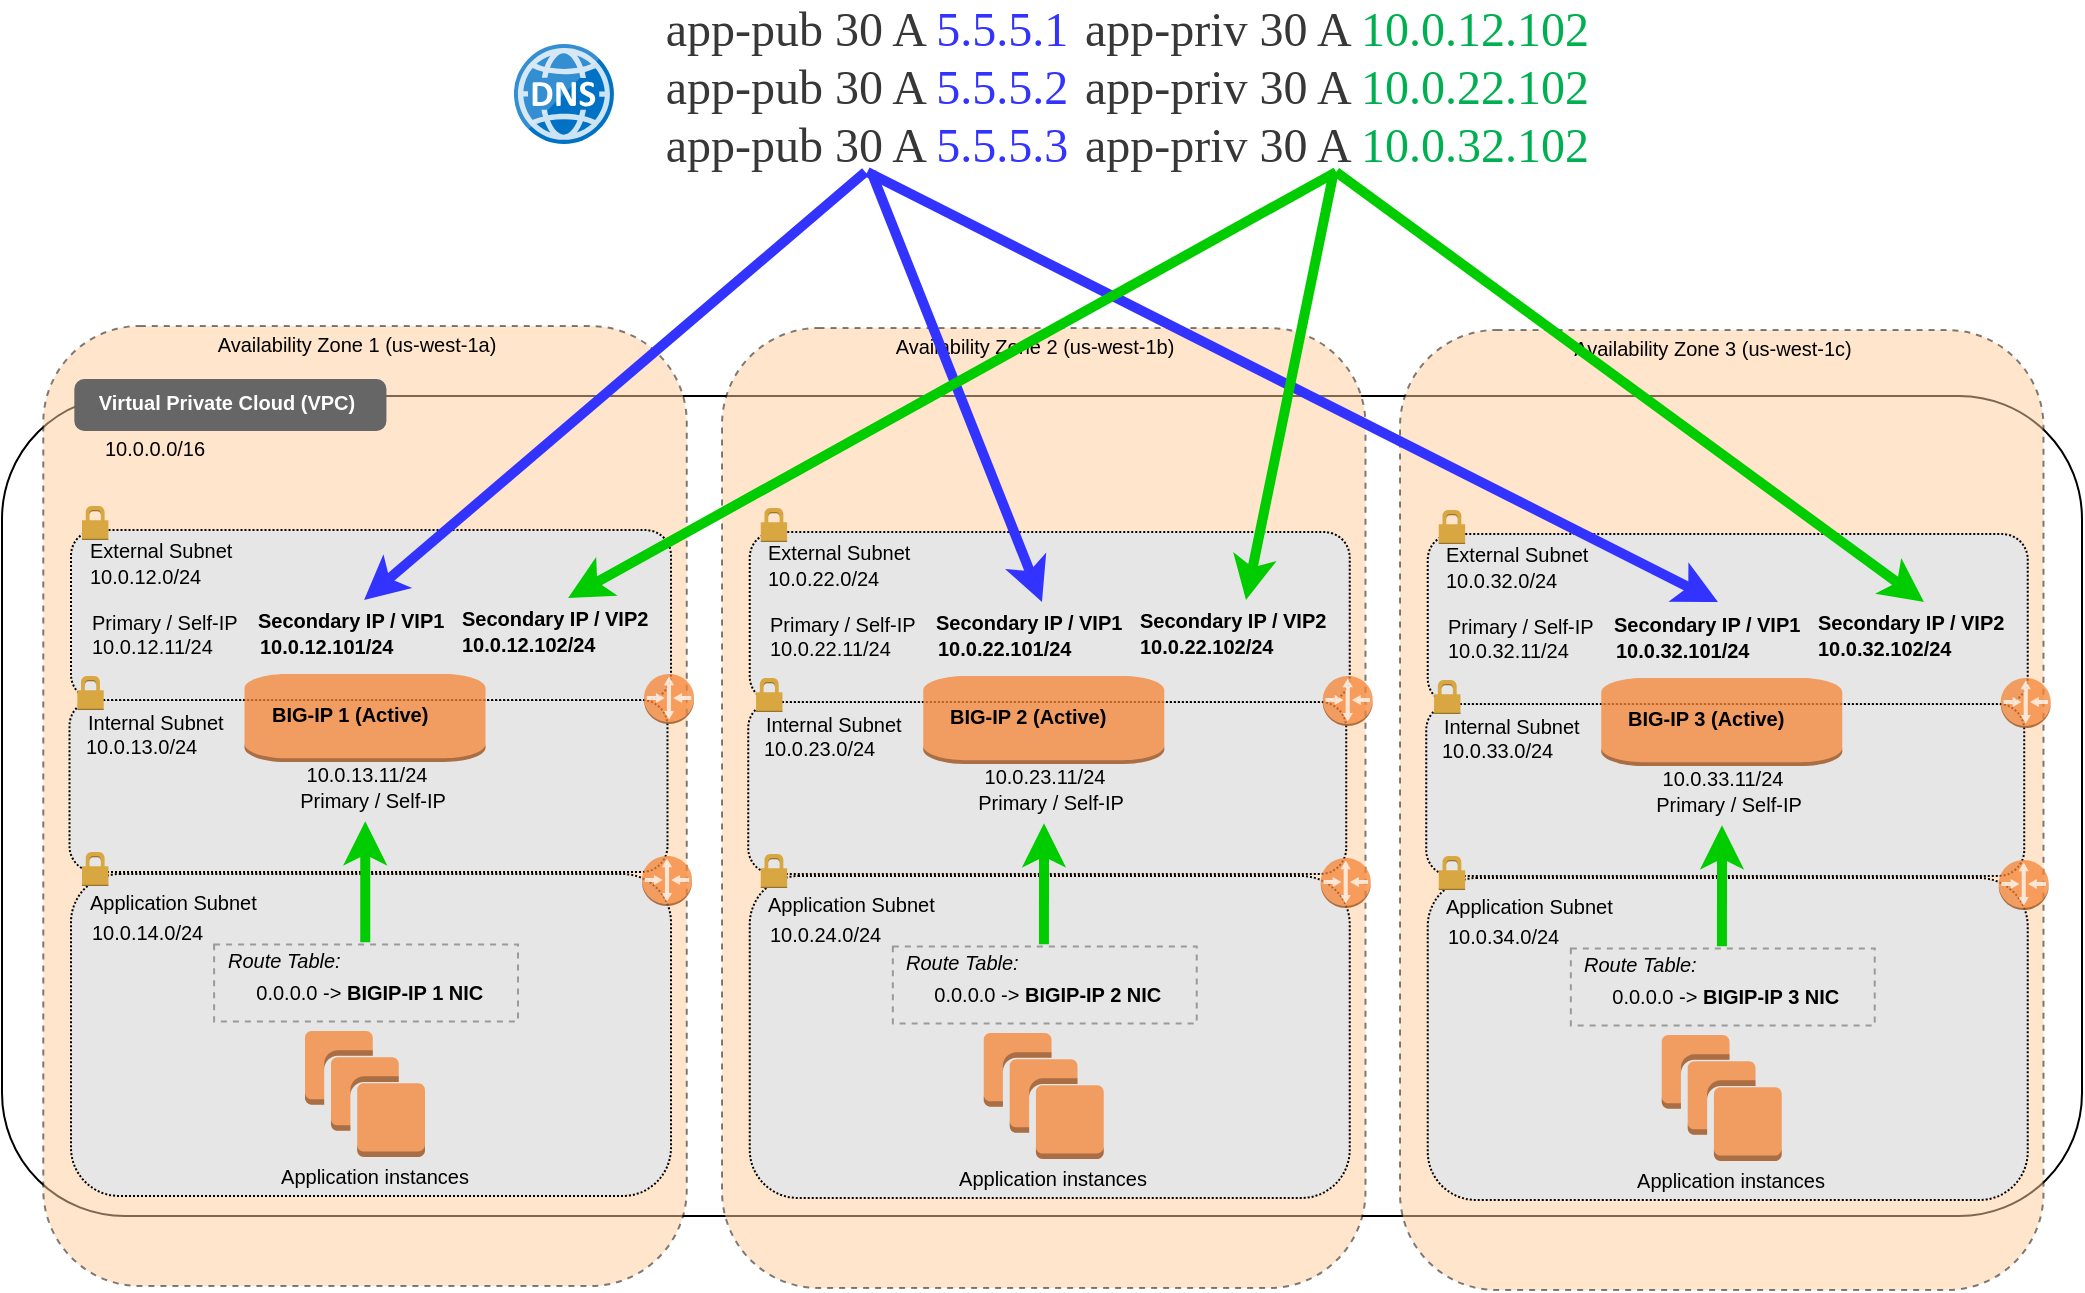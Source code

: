 <mxfile version="13.4.5" type="device"><diagram id="hrUrZuJ2duOs5Gn9yQjz" name="Page-1"><mxGraphModel dx="1106" dy="860" grid="1" gridSize="10" guides="1" tooltips="1" connect="1" arrows="1" fold="1" page="1" pageScale="1" pageWidth="1100" pageHeight="850" math="0" shadow="0"><root><mxCell id="0"/><mxCell id="1" parent="0"/><mxCell id="efg4bKFMH5ipVIIAR_OZ-1" value="" style="rounded=1;whiteSpace=wrap;html=1;" parent="1" vertex="1"><mxGeometry x="28" y="215" width="1040" height="410" as="geometry"/></mxCell><mxCell id="efg4bKFMH5ipVIIAR_OZ-4" value="" style="rounded=1;whiteSpace=wrap;html=1;dashed=1;fillColor=#FFCC99;opacity=50;" parent="1" vertex="1"><mxGeometry x="48.63" y="180" width="321.75" height="480" as="geometry"/></mxCell><mxCell id="efg4bKFMH5ipVIIAR_OZ-5" value="" style="rounded=1;whiteSpace=wrap;html=1;dashed=1;dashPattern=1 1;fillColor=#E6E6E6;" parent="1" vertex="1"><mxGeometry x="61.75" y="367" width="299" height="86" as="geometry"/></mxCell><mxCell id="efg4bKFMH5ipVIIAR_OZ-6" value="" style="rounded=1;whiteSpace=wrap;html=1;dashed=1;dashPattern=1 1;fillColor=#E6E6E6;" parent="1" vertex="1"><mxGeometry x="62.5" y="282" width="300" height="85" as="geometry"/></mxCell><mxCell id="efg4bKFMH5ipVIIAR_OZ-14" value="" style="rounded=1;whiteSpace=wrap;html=1;dashed=1;dashPattern=1 1;fillColor=#E6E6E6;" parent="1" vertex="1"><mxGeometry x="62.5" y="454" width="300" height="161" as="geometry"/></mxCell><mxCell id="efg4bKFMH5ipVIIAR_OZ-29" value="&lt;font style=&quot;font-size: 10px&quot;&gt;Availability Zone 1 (us-west-1a)&lt;/font&gt;" style="text;html=1;align=center;verticalAlign=middle;resizable=0;points=[];autosize=1;" parent="1" vertex="1"><mxGeometry x="129.954" y="178.999" width="150" height="20" as="geometry"/></mxCell><mxCell id="efg4bKFMH5ipVIIAR_OZ-37" value="&lt;font style=&quot;font-size: 10px&quot;&gt;External Subnet&lt;/font&gt;" style="text;html=1;align=left;verticalAlign=middle;resizable=0;points=[];autosize=1;" parent="1" vertex="1"><mxGeometry x="70.004" y="281.999" width="90" height="20" as="geometry"/></mxCell><mxCell id="efg4bKFMH5ipVIIAR_OZ-38" value="&lt;font style=&quot;font-size: 10px&quot;&gt;10.0.12.0/24&lt;/font&gt;" style="text;html=1;align=left;verticalAlign=middle;resizable=0;points=[];autosize=1;" parent="1" vertex="1"><mxGeometry x="70.004" y="294.999" width="70" height="20" as="geometry"/></mxCell><mxCell id="efg4bKFMH5ipVIIAR_OZ-39" value="&lt;font style=&quot;font-size: 10px&quot;&gt;Internal Subnet&lt;/font&gt;" style="text;html=1;align=left;verticalAlign=middle;resizable=0;points=[];autosize=1;" parent="1" vertex="1"><mxGeometry x="68.954" y="367.999" width="80" height="20" as="geometry"/></mxCell><mxCell id="efg4bKFMH5ipVIIAR_OZ-40" value="&lt;font style=&quot;font-size: 10px&quot;&gt;10.0.13.0/24&lt;/font&gt;" style="text;html=1;align=left;verticalAlign=middle;resizable=0;points=[];autosize=1;" parent="1" vertex="1"><mxGeometry x="68.004" y="379.999" width="70" height="20" as="geometry"/></mxCell><mxCell id="efg4bKFMH5ipVIIAR_OZ-41" value="&lt;font style=&quot;font-size: 10px&quot;&gt;Application Subnet&lt;/font&gt;" style="text;html=1;align=left;verticalAlign=middle;resizable=0;points=[];autosize=1;" parent="1" vertex="1"><mxGeometry x="70.004" y="457.999" width="100" height="20" as="geometry"/></mxCell><mxCell id="efg4bKFMH5ipVIIAR_OZ-42" value="&lt;font style=&quot;font-size: 10px&quot;&gt;10.0.14.0/24&lt;/font&gt;" style="text;html=1;align=left;verticalAlign=middle;resizable=0;points=[];autosize=1;" parent="1" vertex="1"><mxGeometry x="71.054" y="473.499" width="70" height="20" as="geometry"/></mxCell><mxCell id="efg4bKFMH5ipVIIAR_OZ-44" value="&lt;font style=&quot;font-size: 10px&quot;&gt;10.0.0.0/16&lt;/font&gt;" style="text;html=1;align=center;verticalAlign=middle;resizable=0;points=[];autosize=1;" parent="1" vertex="1"><mxGeometry x="69.004" y="230.999" width="70" height="20" as="geometry"/></mxCell><mxCell id="efg4bKFMH5ipVIIAR_OZ-48" value="&lt;font style=&quot;font-size: 10px&quot;&gt;10.0.12.11/24&lt;/font&gt;" style="text;html=1;align=left;verticalAlign=middle;resizable=0;points=[];autosize=1;" parent="1" vertex="1"><mxGeometry x="71.054" y="329.999" width="80" height="20" as="geometry"/></mxCell><mxCell id="efg4bKFMH5ipVIIAR_OZ-49" value="&lt;font style=&quot;font-size: 10px&quot;&gt;Primary / Self-IP&lt;/font&gt;" style="text;html=1;align=left;verticalAlign=middle;resizable=0;points=[];autosize=1;" parent="1" vertex="1"><mxGeometry x="71.054" y="317.999" width="90" height="20" as="geometry"/></mxCell><mxCell id="efg4bKFMH5ipVIIAR_OZ-50" value="&lt;font style=&quot;font-size: 10px&quot;&gt;&lt;span&gt;10.0.12.101/24&lt;/span&gt;&lt;/font&gt;" style="text;html=1;align=left;verticalAlign=middle;resizable=0;points=[];autosize=1;fontStyle=1" parent="1" vertex="1"><mxGeometry x="154.724" y="329.999" width="80" height="20" as="geometry"/></mxCell><mxCell id="efg4bKFMH5ipVIIAR_OZ-51" value="&lt;font style=&quot;font-size: 10px&quot;&gt;&lt;span&gt;Secondary IP / VIP1&lt;/span&gt;&lt;/font&gt;" style="text;html=1;align=left;verticalAlign=middle;resizable=0;points=[];autosize=1;fontStyle=1" parent="1" vertex="1"><mxGeometry x="153.724" y="316.999" width="110" height="20" as="geometry"/></mxCell><mxCell id="efg4bKFMH5ipVIIAR_OZ-52" value="&lt;font style=&quot;font-size: 10px&quot;&gt;10.0.13.11/24&lt;/font&gt;" style="text;html=1;align=center;verticalAlign=middle;resizable=0;points=[];autosize=1;" parent="1" vertex="1"><mxGeometry x="169.504" y="393.999" width="80" height="20" as="geometry"/></mxCell><mxCell id="efg4bKFMH5ipVIIAR_OZ-53" value="&lt;font style=&quot;font-size: 10px&quot;&gt;Primary / Self-IP&lt;/font&gt;" style="text;html=1;align=center;verticalAlign=middle;resizable=0;points=[];autosize=1;" parent="1" vertex="1"><mxGeometry x="167.504" y="407.499" width="90" height="20" as="geometry"/></mxCell><mxCell id="efg4bKFMH5ipVIIAR_OZ-81" value="&lt;font style=&quot;font-size: 10px&quot;&gt;&lt;span style=&quot;text-align: left ; font-size: 18pt ; font-family: &amp;#34;arial narrow&amp;#34; ; color: rgb(55 , 55 , 55)&quot;&gt;app-pub 30 A &lt;/span&gt;&lt;span style=&quot;text-align: left ; font-size: 18pt ; font-family: &amp;#34;arial narrow&amp;#34;&quot;&gt;&lt;font color=&quot;#3333ff&quot;&gt;5.5.5.1&lt;/font&gt;&lt;/span&gt;&lt;br&gt;&lt;span style=&quot;text-align: left ; font-size: 18pt ; font-family: &amp;#34;arial narrow&amp;#34; ; color: rgb(55 , 55 , 55)&quot;&gt;app-pub 30 A &lt;/span&gt;&lt;span style=&quot;text-align: left ; font-size: 18pt ; font-family: &amp;#34;arial narrow&amp;#34;&quot;&gt;&lt;font color=&quot;#3333ff&quot;&gt;5.5.5.2&lt;/font&gt;&lt;/span&gt;&lt;br&gt;&lt;p style=&quot;margin-top: 0pt ; margin-bottom: 0pt ; margin-left: 0in ; text-align: left ; direction: ltr ; unicode-bidi: embed ; word-break: normal&quot;&gt;&lt;span style=&quot;font-size: 18.0pt ; font-family: &amp;#34;arial narrow&amp;#34; ; color: #373737&quot;&gt;app-pub 30 A &lt;/span&gt;&lt;span style=&quot;font-size: 18pt ; font-family: &amp;#34;arial narrow&amp;#34;&quot;&gt;&lt;font color=&quot;#3333ff&quot;&gt;5.5.5.3&lt;/font&gt;&lt;/span&gt;&lt;/p&gt;&lt;br&gt;&lt;/font&gt;" style="text;html=1;align=center;verticalAlign=middle;resizable=0;points=[];autosize=1;" parent="1" vertex="1"><mxGeometry x="360.054" y="33" width="200" height="70" as="geometry"/></mxCell><mxCell id="efg4bKFMH5ipVIIAR_OZ-96" value="" style="endArrow=classic;html=1;strokeColor=#00CC00;strokeWidth=5;exitX=1.008;exitY=0.058;exitDx=0;exitDy=0;entryX=0.468;entryY=1.008;entryDx=0;entryDy=0;entryPerimeter=0;exitPerimeter=0;" parent="1" source="efg4bKFMH5ipVIIAR_OZ-104" target="efg4bKFMH5ipVIIAR_OZ-53" edge="1"><mxGeometry width="50" height="50" relative="1" as="geometry"><mxPoint x="334.384" y="357.479" as="sourcePoint"/><mxPoint x="211" y="461" as="targetPoint"/></mxGeometry></mxCell><mxCell id="efg4bKFMH5ipVIIAR_OZ-103" value="" style="rounded=0;whiteSpace=wrap;html=1;dashed=1;fillColor=none;opacity=75;strokeColor=#808080;gradientColor=none;" parent="1" vertex="1"><mxGeometry x="134.05" y="489.25" width="151.95" height="38.5" as="geometry"/></mxCell><mxCell id="efg4bKFMH5ipVIIAR_OZ-159" value="" style="outlineConnect=0;dashed=0;verticalLabelPosition=bottom;verticalAlign=top;align=center;html=1;shape=mxgraph.aws3.router;fillColor=#F58536;dashPattern=1 1;strokeColor=#FF0000;strokeWidth=3;fontColor=#000000;opacity=75;" parent="1" vertex="1"><mxGeometry x="349" y="354" width="25" height="25" as="geometry"/></mxCell><mxCell id="efg4bKFMH5ipVIIAR_OZ-165" value="" style="outlineConnect=0;dashed=0;verticalLabelPosition=bottom;verticalAlign=top;align=center;html=1;shape=mxgraph.aws3.router;fillColor=#F58536;dashPattern=1 1;strokeColor=#FF0000;strokeWidth=3;fontColor=#000000;opacity=75;" parent="1" vertex="1"><mxGeometry x="348" y="445" width="25" height="25" as="geometry"/></mxCell><mxCell id="efg4bKFMH5ipVIIAR_OZ-169" value="" style="outlineConnect=0;dashed=0;verticalLabelPosition=bottom;verticalAlign=top;align=center;html=1;shape=mxgraph.aws3.instance;fillColor=#F58534;dashPattern=1 1;strokeColor=#FF0000;strokeWidth=3;fontColor=#000000;opacity=75;" parent="1" vertex="1"><mxGeometry x="149.26" y="354" width="120.5" height="44" as="geometry"/></mxCell><mxCell id="efg4bKFMH5ipVIIAR_OZ-170" value="&lt;font style=&quot;font-size: 10px&quot;&gt;&lt;b&gt;BIG-IP 1 (Active)&lt;/b&gt;&lt;/font&gt;" style="text;html=1;align=left;verticalAlign=middle;resizable=0;points=[];autosize=1;" parent="1" vertex="1"><mxGeometry x="160.764" y="363.999" width="90" height="20" as="geometry"/></mxCell><mxCell id="efg4bKFMH5ipVIIAR_OZ-171" value="" style="outlineConnect=0;dashed=0;verticalLabelPosition=bottom;verticalAlign=top;align=center;html=1;shape=mxgraph.aws3.instances;fillColor=#F58534;dashPattern=1 1;strokeColor=#FF0000;strokeWidth=3;fontColor=#000000;opacity=75;" parent="1" vertex="1"><mxGeometry x="179.5" y="532.5" width="60" height="63" as="geometry"/></mxCell><mxCell id="efg4bKFMH5ipVIIAR_OZ-172" value="&lt;font style=&quot;font-size: 10px&quot;&gt;Application instances&lt;/font&gt;" style="text;html=1;align=center;verticalAlign=middle;resizable=0;points=[];autosize=1;" parent="1" vertex="1"><mxGeometry x="158.504" y="594.999" width="110" height="20" as="geometry"/></mxCell><mxCell id="efg4bKFMH5ipVIIAR_OZ-193" value="" style="rounded=1;whiteSpace=wrap;html=1;strokeWidth=3;fontColor=#000000;align=left;fillColor=#666666;strokeColor=#666666;" parent="1" vertex="1"><mxGeometry x="65.67" y="208" width="153.05" height="23" as="geometry"/></mxCell><mxCell id="efg4bKFMH5ipVIIAR_OZ-195" value="&lt;font style=&quot;font-size: 10px&quot;&gt;&lt;span&gt;&lt;b&gt;Virtual Private Cloud (VPC)&lt;/b&gt;&lt;/span&gt;&lt;/font&gt;" style="text;html=1;align=center;verticalAlign=middle;resizable=0;points=[];autosize=1;fontStyle=0;fontColor=#FFFFFF;" parent="1" vertex="1"><mxGeometry x="70.004" y="207.999" width="140" height="20" as="geometry"/></mxCell><mxCell id="ZyVirnshYmv-T8etv02f-1" value="" style="dashed=0;html=1;shape=mxgraph.aws3.permissions;fillColor=#D9A741;dashed=0;strokeColor=#666666;strokeWidth=3;fontColor=#FFFFFF;align=left;" parent="1" vertex="1"><mxGeometry x="68.0" y="270" width="13.2" height="17" as="geometry"/></mxCell><mxCell id="ZyVirnshYmv-T8etv02f-2" value="" style="dashed=0;html=1;shape=mxgraph.aws3.permissions;fillColor=#D9A741;dashed=0;strokeColor=#666666;strokeWidth=3;fontColor=#FFFFFF;align=left;" parent="1" vertex="1"><mxGeometry x="65.67" y="355" width="13.2" height="17" as="geometry"/></mxCell><mxCell id="ZyVirnshYmv-T8etv02f-3" value="" style="dashed=0;html=1;shape=mxgraph.aws3.permissions;fillColor=#D9A741;dashed=0;strokeColor=#666666;strokeWidth=3;fontColor=#FFFFFF;align=left;" parent="1" vertex="1"><mxGeometry x="68" y="443" width="13.2" height="17" as="geometry"/></mxCell><mxCell id="efg4bKFMH5ipVIIAR_OZ-94" value="&lt;font style=&quot;font-size: 10px&quot;&gt;&amp;nbsp; 0.0.0.0&lt;/font&gt;&lt;font style=&quot;font-size: 10px&quot;&gt; -&amp;gt; &lt;b&gt;BIGIP-IP 1 NIC&amp;nbsp;&lt;/b&gt;&lt;/font&gt;" style="text;html=1;align=center;verticalAlign=middle;resizable=0;points=[];autosize=1;" parent="1" vertex="1"><mxGeometry x="139.504" y="503.499" width="140" height="20" as="geometry"/></mxCell><mxCell id="efg4bKFMH5ipVIIAR_OZ-104" value="&lt;font style=&quot;font-size: 10px&quot;&gt;&lt;i&gt;Route Table:&lt;/i&gt;&lt;/font&gt;" style="text;html=1;align=left;verticalAlign=middle;resizable=0;points=[];autosize=1;" parent="1" vertex="1"><mxGeometry x="139.054" y="486.999" width="70" height="20" as="geometry"/></mxCell><mxCell id="ZyVirnshYmv-T8etv02f-7" value="&lt;font style=&quot;font-size: 10px&quot;&gt;&lt;span&gt;10.0.12.102/24&lt;/span&gt;&lt;/font&gt;" style="text;html=1;align=left;verticalAlign=middle;resizable=0;points=[];autosize=1;fontStyle=1" parent="1" vertex="1"><mxGeometry x="255.724" y="328.999" width="80" height="20" as="geometry"/></mxCell><mxCell id="ZyVirnshYmv-T8etv02f-8" value="&lt;font style=&quot;font-size: 10px&quot;&gt;&lt;span&gt;Secondary IP / VIP2&lt;/span&gt;&lt;/font&gt;" style="text;html=1;align=left;verticalAlign=middle;resizable=0;points=[];autosize=1;fontStyle=1" parent="1" vertex="1"><mxGeometry x="255.724" y="315.999" width="110" height="20" as="geometry"/></mxCell><mxCell id="-5DiENysjjxutc-oTjq3-97" value="" style="rounded=1;whiteSpace=wrap;html=1;dashed=1;fillColor=#FFCC99;opacity=50;" vertex="1" parent="1"><mxGeometry x="388" y="181" width="321.75" height="480" as="geometry"/></mxCell><mxCell id="-5DiENysjjxutc-oTjq3-98" value="" style="rounded=1;whiteSpace=wrap;html=1;dashed=1;dashPattern=1 1;fillColor=#E6E6E6;" vertex="1" parent="1"><mxGeometry x="401.12" y="368" width="299" height="86" as="geometry"/></mxCell><mxCell id="-5DiENysjjxutc-oTjq3-99" value="" style="rounded=1;whiteSpace=wrap;html=1;dashed=1;dashPattern=1 1;fillColor=#E6E6E6;" vertex="1" parent="1"><mxGeometry x="401.87" y="283" width="300" height="85" as="geometry"/></mxCell><mxCell id="-5DiENysjjxutc-oTjq3-100" value="" style="rounded=1;whiteSpace=wrap;html=1;dashed=1;dashPattern=1 1;fillColor=#E6E6E6;" vertex="1" parent="1"><mxGeometry x="401.87" y="455" width="300" height="161" as="geometry"/></mxCell><mxCell id="-5DiENysjjxutc-oTjq3-101" value="&lt;font style=&quot;font-size: 10px&quot;&gt;Availability Zone 2 (us-west-1b)&lt;/font&gt;" style="text;html=1;align=center;verticalAlign=middle;resizable=0;points=[];autosize=1;" vertex="1" parent="1"><mxGeometry x="469.324" y="179.999" width="150" height="20" as="geometry"/></mxCell><mxCell id="-5DiENysjjxutc-oTjq3-102" value="&lt;font style=&quot;font-size: 10px&quot;&gt;External Subnet&lt;/font&gt;" style="text;html=1;align=left;verticalAlign=middle;resizable=0;points=[];autosize=1;" vertex="1" parent="1"><mxGeometry x="409.374" y="282.999" width="90" height="20" as="geometry"/></mxCell><mxCell id="-5DiENysjjxutc-oTjq3-103" value="&lt;font style=&quot;font-size: 10px&quot;&gt;10.0.22.0/24&lt;/font&gt;" style="text;html=1;align=left;verticalAlign=middle;resizable=0;points=[];autosize=1;" vertex="1" parent="1"><mxGeometry x="409.374" y="295.999" width="70" height="20" as="geometry"/></mxCell><mxCell id="-5DiENysjjxutc-oTjq3-104" value="&lt;font style=&quot;font-size: 10px&quot;&gt;Internal Subnet&lt;/font&gt;" style="text;html=1;align=left;verticalAlign=middle;resizable=0;points=[];autosize=1;" vertex="1" parent="1"><mxGeometry x="408.324" y="368.999" width="80" height="20" as="geometry"/></mxCell><mxCell id="-5DiENysjjxutc-oTjq3-105" value="&lt;font style=&quot;font-size: 10px&quot;&gt;10.0.23.0/24&lt;/font&gt;" style="text;html=1;align=left;verticalAlign=middle;resizable=0;points=[];autosize=1;" vertex="1" parent="1"><mxGeometry x="407.374" y="380.999" width="70" height="20" as="geometry"/></mxCell><mxCell id="-5DiENysjjxutc-oTjq3-106" value="&lt;font style=&quot;font-size: 10px&quot;&gt;Application Subnet&lt;/font&gt;" style="text;html=1;align=left;verticalAlign=middle;resizable=0;points=[];autosize=1;" vertex="1" parent="1"><mxGeometry x="409.374" y="458.999" width="100" height="20" as="geometry"/></mxCell><mxCell id="-5DiENysjjxutc-oTjq3-107" value="&lt;font style=&quot;font-size: 10px&quot;&gt;10.0.24.0/24&lt;/font&gt;" style="text;html=1;align=left;verticalAlign=middle;resizable=0;points=[];autosize=1;" vertex="1" parent="1"><mxGeometry x="410.424" y="474.499" width="70" height="20" as="geometry"/></mxCell><mxCell id="-5DiENysjjxutc-oTjq3-109" value="&lt;font style=&quot;font-size: 10px&quot;&gt;10.0.22.11/24&lt;/font&gt;" style="text;html=1;align=left;verticalAlign=middle;resizable=0;points=[];autosize=1;" vertex="1" parent="1"><mxGeometry x="410.424" y="330.999" width="80" height="20" as="geometry"/></mxCell><mxCell id="-5DiENysjjxutc-oTjq3-110" value="&lt;font style=&quot;font-size: 10px&quot;&gt;Primary / Self-IP&lt;/font&gt;" style="text;html=1;align=left;verticalAlign=middle;resizable=0;points=[];autosize=1;" vertex="1" parent="1"><mxGeometry x="410.424" y="318.999" width="90" height="20" as="geometry"/></mxCell><mxCell id="-5DiENysjjxutc-oTjq3-111" value="&lt;font style=&quot;font-size: 10px&quot;&gt;&lt;span&gt;10.0.22.101/24&lt;/span&gt;&lt;/font&gt;" style="text;html=1;align=left;verticalAlign=middle;resizable=0;points=[];autosize=1;fontStyle=1" vertex="1" parent="1"><mxGeometry x="494.094" y="330.999" width="80" height="20" as="geometry"/></mxCell><mxCell id="-5DiENysjjxutc-oTjq3-112" value="&lt;font style=&quot;font-size: 10px&quot;&gt;&lt;span&gt;Secondary IP / VIP1&lt;/span&gt;&lt;/font&gt;" style="text;html=1;align=left;verticalAlign=middle;resizable=0;points=[];autosize=1;fontStyle=1" vertex="1" parent="1"><mxGeometry x="493.094" y="317.999" width="110" height="20" as="geometry"/></mxCell><mxCell id="-5DiENysjjxutc-oTjq3-113" value="&lt;font style=&quot;font-size: 10px&quot;&gt;10.0.23.11/24&lt;/font&gt;" style="text;html=1;align=center;verticalAlign=middle;resizable=0;points=[];autosize=1;" vertex="1" parent="1"><mxGeometry x="508.874" y="394.999" width="80" height="20" as="geometry"/></mxCell><mxCell id="-5DiENysjjxutc-oTjq3-114" value="&lt;font style=&quot;font-size: 10px&quot;&gt;Primary / Self-IP&lt;/font&gt;" style="text;html=1;align=center;verticalAlign=middle;resizable=0;points=[];autosize=1;" vertex="1" parent="1"><mxGeometry x="506.874" y="408.499" width="90" height="20" as="geometry"/></mxCell><mxCell id="-5DiENysjjxutc-oTjq3-116" value="" style="endArrow=classic;html=1;strokeColor=#00CC00;strokeWidth=5;exitX=1.008;exitY=0.058;exitDx=0;exitDy=0;entryX=0.468;entryY=1.008;entryDx=0;entryDy=0;entryPerimeter=0;exitPerimeter=0;" edge="1" parent="1" source="-5DiENysjjxutc-oTjq3-130" target="-5DiENysjjxutc-oTjq3-114"><mxGeometry width="50" height="50" relative="1" as="geometry"><mxPoint x="673.754" y="358.479" as="sourcePoint"/><mxPoint x="550.37" y="462" as="targetPoint"/></mxGeometry></mxCell><mxCell id="-5DiENysjjxutc-oTjq3-117" value="" style="rounded=0;whiteSpace=wrap;html=1;dashed=1;fillColor=none;opacity=75;strokeColor=#808080;gradientColor=none;" vertex="1" parent="1"><mxGeometry x="473.42" y="490.25" width="151.95" height="38.5" as="geometry"/></mxCell><mxCell id="-5DiENysjjxutc-oTjq3-118" value="" style="outlineConnect=0;dashed=0;verticalLabelPosition=bottom;verticalAlign=top;align=center;html=1;shape=mxgraph.aws3.router;fillColor=#F58536;dashPattern=1 1;strokeColor=#FF0000;strokeWidth=3;fontColor=#000000;opacity=75;" vertex="1" parent="1"><mxGeometry x="688.37" y="355" width="25" height="25" as="geometry"/></mxCell><mxCell id="-5DiENysjjxutc-oTjq3-119" value="" style="outlineConnect=0;dashed=0;verticalLabelPosition=bottom;verticalAlign=top;align=center;html=1;shape=mxgraph.aws3.router;fillColor=#F58536;dashPattern=1 1;strokeColor=#FF0000;strokeWidth=3;fontColor=#000000;opacity=75;" vertex="1" parent="1"><mxGeometry x="687.37" y="446" width="25" height="25" as="geometry"/></mxCell><mxCell id="-5DiENysjjxutc-oTjq3-120" value="" style="outlineConnect=0;dashed=0;verticalLabelPosition=bottom;verticalAlign=top;align=center;html=1;shape=mxgraph.aws3.instance;fillColor=#F58534;dashPattern=1 1;strokeColor=#FF0000;strokeWidth=3;fontColor=#000000;opacity=75;" vertex="1" parent="1"><mxGeometry x="488.63" y="355" width="120.5" height="44" as="geometry"/></mxCell><mxCell id="-5DiENysjjxutc-oTjq3-121" value="&lt;font style=&quot;font-size: 10px&quot;&gt;&lt;b&gt;BIG-IP 2 (Active)&lt;/b&gt;&lt;/font&gt;" style="text;html=1;align=left;verticalAlign=middle;resizable=0;points=[];autosize=1;" vertex="1" parent="1"><mxGeometry x="500.134" y="364.999" width="90" height="20" as="geometry"/></mxCell><mxCell id="-5DiENysjjxutc-oTjq3-122" value="" style="outlineConnect=0;dashed=0;verticalLabelPosition=bottom;verticalAlign=top;align=center;html=1;shape=mxgraph.aws3.instances;fillColor=#F58534;dashPattern=1 1;strokeColor=#FF0000;strokeWidth=3;fontColor=#000000;opacity=75;" vertex="1" parent="1"><mxGeometry x="518.87" y="533.5" width="60" height="63" as="geometry"/></mxCell><mxCell id="-5DiENysjjxutc-oTjq3-123" value="&lt;font style=&quot;font-size: 10px&quot;&gt;Application instances&lt;/font&gt;" style="text;html=1;align=center;verticalAlign=middle;resizable=0;points=[];autosize=1;" vertex="1" parent="1"><mxGeometry x="497.874" y="595.999" width="110" height="20" as="geometry"/></mxCell><mxCell id="-5DiENysjjxutc-oTjq3-126" value="" style="dashed=0;html=1;shape=mxgraph.aws3.permissions;fillColor=#D9A741;dashed=0;strokeColor=#666666;strokeWidth=3;fontColor=#FFFFFF;align=left;" vertex="1" parent="1"><mxGeometry x="407.37" y="271" width="13.2" height="17" as="geometry"/></mxCell><mxCell id="-5DiENysjjxutc-oTjq3-127" value="" style="dashed=0;html=1;shape=mxgraph.aws3.permissions;fillColor=#D9A741;dashed=0;strokeColor=#666666;strokeWidth=3;fontColor=#FFFFFF;align=left;" vertex="1" parent="1"><mxGeometry x="405.04" y="356" width="13.2" height="17" as="geometry"/></mxCell><mxCell id="-5DiENysjjxutc-oTjq3-128" value="" style="dashed=0;html=1;shape=mxgraph.aws3.permissions;fillColor=#D9A741;dashed=0;strokeColor=#666666;strokeWidth=3;fontColor=#FFFFFF;align=left;" vertex="1" parent="1"><mxGeometry x="407.37" y="444" width="13.2" height="17" as="geometry"/></mxCell><mxCell id="-5DiENysjjxutc-oTjq3-129" value="&lt;font style=&quot;font-size: 10px&quot;&gt;&amp;nbsp; 0.0.0.0&lt;/font&gt;&lt;font style=&quot;font-size: 10px&quot;&gt; -&amp;gt; &lt;b&gt;BIGIP-IP 2 NIC&amp;nbsp;&lt;/b&gt;&lt;/font&gt;" style="text;html=1;align=center;verticalAlign=middle;resizable=0;points=[];autosize=1;" vertex="1" parent="1"><mxGeometry x="478.874" y="504.499" width="140" height="20" as="geometry"/></mxCell><mxCell id="-5DiENysjjxutc-oTjq3-130" value="&lt;font style=&quot;font-size: 10px&quot;&gt;&lt;i&gt;Route Table:&lt;/i&gt;&lt;/font&gt;" style="text;html=1;align=left;verticalAlign=middle;resizable=0;points=[];autosize=1;" vertex="1" parent="1"><mxGeometry x="478.424" y="487.999" width="70" height="20" as="geometry"/></mxCell><mxCell id="-5DiENysjjxutc-oTjq3-131" value="&lt;font style=&quot;font-size: 10px&quot;&gt;&lt;span&gt;10.0.22.102/24&lt;/span&gt;&lt;/font&gt;" style="text;html=1;align=left;verticalAlign=middle;resizable=0;points=[];autosize=1;fontStyle=1" vertex="1" parent="1"><mxGeometry x="595.094" y="329.999" width="80" height="20" as="geometry"/></mxCell><mxCell id="-5DiENysjjxutc-oTjq3-132" value="&lt;font style=&quot;font-size: 10px&quot;&gt;&lt;span&gt;Secondary IP / VIP2&lt;/span&gt;&lt;/font&gt;" style="text;html=1;align=left;verticalAlign=middle;resizable=0;points=[];autosize=1;fontStyle=1" vertex="1" parent="1"><mxGeometry x="595.094" y="316.999" width="110" height="20" as="geometry"/></mxCell><mxCell id="-5DiENysjjxutc-oTjq3-133" value="" style="rounded=1;whiteSpace=wrap;html=1;dashed=1;fillColor=#FFCC99;opacity=50;" vertex="1" parent="1"><mxGeometry x="727" y="182" width="321.75" height="480" as="geometry"/></mxCell><mxCell id="-5DiENysjjxutc-oTjq3-134" value="" style="rounded=1;whiteSpace=wrap;html=1;dashed=1;dashPattern=1 1;fillColor=#E6E6E6;" vertex="1" parent="1"><mxGeometry x="740.12" y="369" width="299" height="86" as="geometry"/></mxCell><mxCell id="-5DiENysjjxutc-oTjq3-135" value="" style="rounded=1;whiteSpace=wrap;html=1;dashed=1;dashPattern=1 1;fillColor=#E6E6E6;" vertex="1" parent="1"><mxGeometry x="740.87" y="284" width="300" height="85" as="geometry"/></mxCell><mxCell id="-5DiENysjjxutc-oTjq3-136" value="" style="rounded=1;whiteSpace=wrap;html=1;dashed=1;dashPattern=1 1;fillColor=#E6E6E6;" vertex="1" parent="1"><mxGeometry x="740.87" y="456" width="300" height="161" as="geometry"/></mxCell><mxCell id="-5DiENysjjxutc-oTjq3-137" value="&lt;font style=&quot;font-size: 10px&quot;&gt;Availability Zone 3 (us-west-1c)&lt;/font&gt;" style="text;html=1;align=center;verticalAlign=middle;resizable=0;points=[];autosize=1;" vertex="1" parent="1"><mxGeometry x="808.324" y="180.999" width="150" height="20" as="geometry"/></mxCell><mxCell id="-5DiENysjjxutc-oTjq3-138" value="&lt;font style=&quot;font-size: 10px&quot;&gt;External Subnet&lt;/font&gt;" style="text;html=1;align=left;verticalAlign=middle;resizable=0;points=[];autosize=1;" vertex="1" parent="1"><mxGeometry x="748.374" y="283.999" width="90" height="20" as="geometry"/></mxCell><mxCell id="-5DiENysjjxutc-oTjq3-139" value="&lt;font style=&quot;font-size: 10px&quot;&gt;10.0.32.0/24&lt;/font&gt;" style="text;html=1;align=left;verticalAlign=middle;resizable=0;points=[];autosize=1;" vertex="1" parent="1"><mxGeometry x="748.374" y="296.999" width="70" height="20" as="geometry"/></mxCell><mxCell id="-5DiENysjjxutc-oTjq3-140" value="&lt;font style=&quot;font-size: 10px&quot;&gt;Internal Subnet&lt;/font&gt;" style="text;html=1;align=left;verticalAlign=middle;resizable=0;points=[];autosize=1;" vertex="1" parent="1"><mxGeometry x="747.324" y="369.999" width="80" height="20" as="geometry"/></mxCell><mxCell id="-5DiENysjjxutc-oTjq3-141" value="&lt;font style=&quot;font-size: 10px&quot;&gt;10.0.33.0/24&lt;/font&gt;" style="text;html=1;align=left;verticalAlign=middle;resizable=0;points=[];autosize=1;" vertex="1" parent="1"><mxGeometry x="746.374" y="381.999" width="70" height="20" as="geometry"/></mxCell><mxCell id="-5DiENysjjxutc-oTjq3-142" value="&lt;font style=&quot;font-size: 10px&quot;&gt;Application Subnet&lt;/font&gt;" style="text;html=1;align=left;verticalAlign=middle;resizable=0;points=[];autosize=1;" vertex="1" parent="1"><mxGeometry x="748.374" y="459.999" width="100" height="20" as="geometry"/></mxCell><mxCell id="-5DiENysjjxutc-oTjq3-143" value="&lt;font style=&quot;font-size: 10px&quot;&gt;10.0.34.0/24&lt;/font&gt;" style="text;html=1;align=left;verticalAlign=middle;resizable=0;points=[];autosize=1;" vertex="1" parent="1"><mxGeometry x="749.424" y="475.499" width="70" height="20" as="geometry"/></mxCell><mxCell id="-5DiENysjjxutc-oTjq3-145" value="&lt;font style=&quot;font-size: 10px&quot;&gt;10.0.32.11/24&lt;/font&gt;" style="text;html=1;align=left;verticalAlign=middle;resizable=0;points=[];autosize=1;" vertex="1" parent="1"><mxGeometry x="749.424" y="331.999" width="80" height="20" as="geometry"/></mxCell><mxCell id="-5DiENysjjxutc-oTjq3-146" value="&lt;font style=&quot;font-size: 10px&quot;&gt;Primary / Self-IP&lt;/font&gt;" style="text;html=1;align=left;verticalAlign=middle;resizable=0;points=[];autosize=1;" vertex="1" parent="1"><mxGeometry x="749.424" y="319.999" width="90" height="20" as="geometry"/></mxCell><mxCell id="-5DiENysjjxutc-oTjq3-147" value="&lt;font style=&quot;font-size: 10px&quot;&gt;&lt;span&gt;10.0.32.101/24&lt;/span&gt;&lt;/font&gt;" style="text;html=1;align=left;verticalAlign=middle;resizable=0;points=[];autosize=1;fontStyle=1" vertex="1" parent="1"><mxGeometry x="833.094" y="331.999" width="80" height="20" as="geometry"/></mxCell><mxCell id="-5DiENysjjxutc-oTjq3-148" value="&lt;font style=&quot;font-size: 10px&quot;&gt;&lt;span&gt;Secondary IP / VIP1&lt;/span&gt;&lt;/font&gt;" style="text;html=1;align=left;verticalAlign=middle;resizable=0;points=[];autosize=1;fontStyle=1" vertex="1" parent="1"><mxGeometry x="832.094" y="318.999" width="110" height="20" as="geometry"/></mxCell><mxCell id="-5DiENysjjxutc-oTjq3-149" value="&lt;font style=&quot;font-size: 10px&quot;&gt;10.0.33.11/24&lt;/font&gt;" style="text;html=1;align=center;verticalAlign=middle;resizable=0;points=[];autosize=1;" vertex="1" parent="1"><mxGeometry x="847.874" y="395.999" width="80" height="20" as="geometry"/></mxCell><mxCell id="-5DiENysjjxutc-oTjq3-150" value="&lt;font style=&quot;font-size: 10px&quot;&gt;Primary / Self-IP&lt;/font&gt;" style="text;html=1;align=center;verticalAlign=middle;resizable=0;points=[];autosize=1;" vertex="1" parent="1"><mxGeometry x="845.874" y="409.499" width="90" height="20" as="geometry"/></mxCell><mxCell id="-5DiENysjjxutc-oTjq3-152" value="" style="endArrow=classic;html=1;strokeColor=#00CC00;strokeWidth=5;exitX=1.008;exitY=0.058;exitDx=0;exitDy=0;entryX=0.468;entryY=1.008;entryDx=0;entryDy=0;entryPerimeter=0;exitPerimeter=0;" edge="1" parent="1" source="-5DiENysjjxutc-oTjq3-166" target="-5DiENysjjxutc-oTjq3-150"><mxGeometry width="50" height="50" relative="1" as="geometry"><mxPoint x="1012.754" y="359.479" as="sourcePoint"/><mxPoint x="889.37" y="463" as="targetPoint"/></mxGeometry></mxCell><mxCell id="-5DiENysjjxutc-oTjq3-153" value="" style="rounded=0;whiteSpace=wrap;html=1;dashed=1;fillColor=none;opacity=75;strokeColor=#808080;gradientColor=none;" vertex="1" parent="1"><mxGeometry x="812.42" y="491.25" width="151.95" height="38.5" as="geometry"/></mxCell><mxCell id="-5DiENysjjxutc-oTjq3-154" value="" style="outlineConnect=0;dashed=0;verticalLabelPosition=bottom;verticalAlign=top;align=center;html=1;shape=mxgraph.aws3.router;fillColor=#F58536;dashPattern=1 1;strokeColor=#FF0000;strokeWidth=3;fontColor=#000000;opacity=75;" vertex="1" parent="1"><mxGeometry x="1027.37" y="356" width="25" height="25" as="geometry"/></mxCell><mxCell id="-5DiENysjjxutc-oTjq3-155" value="" style="outlineConnect=0;dashed=0;verticalLabelPosition=bottom;verticalAlign=top;align=center;html=1;shape=mxgraph.aws3.router;fillColor=#F58536;dashPattern=1 1;strokeColor=#FF0000;strokeWidth=3;fontColor=#000000;opacity=75;" vertex="1" parent="1"><mxGeometry x="1026.37" y="447" width="25" height="25" as="geometry"/></mxCell><mxCell id="-5DiENysjjxutc-oTjq3-156" value="" style="outlineConnect=0;dashed=0;verticalLabelPosition=bottom;verticalAlign=top;align=center;html=1;shape=mxgraph.aws3.instance;fillColor=#F58534;dashPattern=1 1;strokeColor=#FF0000;strokeWidth=3;fontColor=#000000;opacity=75;" vertex="1" parent="1"><mxGeometry x="827.63" y="356" width="120.5" height="44" as="geometry"/></mxCell><mxCell id="-5DiENysjjxutc-oTjq3-157" value="&lt;font style=&quot;font-size: 10px&quot;&gt;&lt;b&gt;BIG-IP 3 (Active)&lt;/b&gt;&lt;/font&gt;" style="text;html=1;align=left;verticalAlign=middle;resizable=0;points=[];autosize=1;" vertex="1" parent="1"><mxGeometry x="839.134" y="365.999" width="90" height="20" as="geometry"/></mxCell><mxCell id="-5DiENysjjxutc-oTjq3-158" value="" style="outlineConnect=0;dashed=0;verticalLabelPosition=bottom;verticalAlign=top;align=center;html=1;shape=mxgraph.aws3.instances;fillColor=#F58534;dashPattern=1 1;strokeColor=#FF0000;strokeWidth=3;fontColor=#000000;opacity=75;" vertex="1" parent="1"><mxGeometry x="857.87" y="534.5" width="60" height="63" as="geometry"/></mxCell><mxCell id="-5DiENysjjxutc-oTjq3-159" value="&lt;font style=&quot;font-size: 10px&quot;&gt;Application instances&lt;/font&gt;" style="text;html=1;align=center;verticalAlign=middle;resizable=0;points=[];autosize=1;" vertex="1" parent="1"><mxGeometry x="836.874" y="596.999" width="110" height="20" as="geometry"/></mxCell><mxCell id="-5DiENysjjxutc-oTjq3-162" value="" style="dashed=0;html=1;shape=mxgraph.aws3.permissions;fillColor=#D9A741;dashed=0;strokeColor=#666666;strokeWidth=3;fontColor=#FFFFFF;align=left;" vertex="1" parent="1"><mxGeometry x="746.37" y="272" width="13.2" height="17" as="geometry"/></mxCell><mxCell id="-5DiENysjjxutc-oTjq3-163" value="" style="dashed=0;html=1;shape=mxgraph.aws3.permissions;fillColor=#D9A741;dashed=0;strokeColor=#666666;strokeWidth=3;fontColor=#FFFFFF;align=left;" vertex="1" parent="1"><mxGeometry x="744.04" y="357" width="13.2" height="17" as="geometry"/></mxCell><mxCell id="-5DiENysjjxutc-oTjq3-164" value="" style="dashed=0;html=1;shape=mxgraph.aws3.permissions;fillColor=#D9A741;dashed=0;strokeColor=#666666;strokeWidth=3;fontColor=#FFFFFF;align=left;" vertex="1" parent="1"><mxGeometry x="746.37" y="445" width="13.2" height="17" as="geometry"/></mxCell><mxCell id="-5DiENysjjxutc-oTjq3-165" value="&lt;font style=&quot;font-size: 10px&quot;&gt;&amp;nbsp; 0.0.0.0&lt;/font&gt;&lt;font style=&quot;font-size: 10px&quot;&gt; -&amp;gt; &lt;b&gt;BIGIP-IP 3 NIC&amp;nbsp;&lt;/b&gt;&lt;/font&gt;" style="text;html=1;align=center;verticalAlign=middle;resizable=0;points=[];autosize=1;" vertex="1" parent="1"><mxGeometry x="817.874" y="505.499" width="140" height="20" as="geometry"/></mxCell><mxCell id="-5DiENysjjxutc-oTjq3-166" value="&lt;font style=&quot;font-size: 10px&quot;&gt;&lt;i&gt;Route Table:&lt;/i&gt;&lt;/font&gt;" style="text;html=1;align=left;verticalAlign=middle;resizable=0;points=[];autosize=1;" vertex="1" parent="1"><mxGeometry x="817.424" y="488.999" width="70" height="20" as="geometry"/></mxCell><mxCell id="-5DiENysjjxutc-oTjq3-167" value="&lt;font style=&quot;font-size: 10px&quot;&gt;&lt;span&gt;10.0.32.102/24&lt;/span&gt;&lt;/font&gt;" style="text;html=1;align=left;verticalAlign=middle;resizable=0;points=[];autosize=1;fontStyle=1" vertex="1" parent="1"><mxGeometry x="934.094" y="330.999" width="80" height="20" as="geometry"/></mxCell><mxCell id="-5DiENysjjxutc-oTjq3-168" value="&lt;font style=&quot;font-size: 10px&quot;&gt;&lt;span&gt;Secondary IP / VIP2&lt;/span&gt;&lt;/font&gt;" style="text;html=1;align=left;verticalAlign=middle;resizable=0;points=[];autosize=1;fontStyle=1" vertex="1" parent="1"><mxGeometry x="934.094" y="317.999" width="110" height="20" as="geometry"/></mxCell><mxCell id="-5DiENysjjxutc-oTjq3-169" value="" style="aspect=fixed;html=1;points=[];align=center;image;fontSize=12;image=img/lib/mscae/DNS.svg;" vertex="1" parent="1"><mxGeometry x="283.96" y="39" width="50" height="50" as="geometry"/></mxCell><mxCell id="-5DiENysjjxutc-oTjq3-170" value="" style="endArrow=classic;html=1;entryX=0.499;entryY=0;entryDx=0;entryDy=0;entryPerimeter=0;strokeWidth=5;exitX=0.513;exitY=1;exitDx=0;exitDy=0;exitPerimeter=0;strokeColor=#3333FF;" edge="1" parent="1" source="efg4bKFMH5ipVIIAR_OZ-81" target="-5DiENysjjxutc-oTjq3-112"><mxGeometry width="50" height="50" relative="1" as="geometry"><mxPoint x="497" y="135" as="sourcePoint"/><mxPoint x="587.454" y="314.999" as="targetPoint"/></mxGeometry></mxCell><mxCell id="-5DiENysjjxutc-oTjq3-171" value="" style="endArrow=classic;html=1;entryX=0.49;entryY=-0.05;entryDx=0;entryDy=0;entryPerimeter=0;strokeWidth=5;exitX=0.503;exitY=1;exitDx=0;exitDy=0;exitPerimeter=0;strokeColor=#3333FF;" edge="1" parent="1" source="efg4bKFMH5ipVIIAR_OZ-81" target="-5DiENysjjxutc-oTjq3-148"><mxGeometry width="50" height="50" relative="1" as="geometry"><mxPoint x="576" y="136" as="sourcePoint"/><mxPoint x="954.004" y="319.999" as="targetPoint"/></mxGeometry></mxCell><mxCell id="-5DiENysjjxutc-oTjq3-172" value="&lt;font style=&quot;font-size: 10px&quot;&gt;&lt;span style=&quot;text-align: left ; font-size: 18pt ; font-family: &amp;#34;arial narrow&amp;#34; ; color: rgb(55 , 55 , 55)&quot;&gt;app-priv 30 A &lt;/span&gt;&lt;span style=&quot;text-align: left ; font-size: 18pt ; font-family: &amp;#34;arial narrow&amp;#34; ; color: rgb(0 , 176 , 80)&quot;&gt;10.0.12.102&lt;/span&gt;&lt;br&gt;&lt;span style=&quot;text-align: left ; font-size: 18pt ; font-family: &amp;#34;arial narrow&amp;#34; ; color: rgb(55 , 55 , 55)&quot;&gt;app-priv 30 A &lt;/span&gt;&lt;span style=&quot;text-align: left ; font-size: 18pt ; font-family: &amp;#34;arial narrow&amp;#34; ; color: rgb(0 , 176 , 80)&quot;&gt;10.0.22.102&lt;/span&gt;&lt;br&gt;&lt;p style=&quot;margin-top: 0pt ; margin-bottom: 0pt ; margin-left: 0in ; text-align: left ; direction: ltr ; unicode-bidi: embed ; word-break: normal&quot;&gt;&lt;span style=&quot;font-size: 18.0pt ; font-family: &amp;#34;arial narrow&amp;#34; ; color: #373737&quot;&gt;app-priv 30 A &lt;/span&gt;&lt;span style=&quot;font-size: 18.0pt ; font-family: &amp;#34;arial narrow&amp;#34; ; color: #00b050&quot;&gt;10.0.32.102&lt;/span&gt;&lt;/p&gt;&lt;br&gt;&lt;/font&gt;" style="text;html=1;align=center;verticalAlign=middle;resizable=0;points=[];autosize=1;" vertex="1" parent="1"><mxGeometry x="574.834" y="33" width="240" height="70" as="geometry"/></mxCell><mxCell id="-5DiENysjjxutc-oTjq3-173" value="" style="endArrow=classic;html=1;strokeColor=#00CC00;strokeWidth=5;entryX=0.503;entryY=0;entryDx=0;entryDy=0;entryPerimeter=0;exitX=0.501;exitY=1;exitDx=0;exitDy=0;exitPerimeter=0;" edge="1" parent="1" source="-5DiENysjjxutc-oTjq3-172" target="ZyVirnshYmv-T8etv02f-8"><mxGeometry width="50" height="50" relative="1" as="geometry"><mxPoint x="798" y="132" as="sourcePoint"/><mxPoint x="467.374" y="312.199" as="targetPoint"/></mxGeometry></mxCell><mxCell id="-5DiENysjjxutc-oTjq3-174" value="" style="endArrow=classic;html=1;entryX=0.499;entryY=0;entryDx=0;entryDy=0;entryPerimeter=0;strokeColor=#00CC00;strokeWidth=5;exitX=0.496;exitY=1;exitDx=0;exitDy=0;exitPerimeter=0;" edge="1" parent="1" source="-5DiENysjjxutc-oTjq3-172" target="-5DiENysjjxutc-oTjq3-132"><mxGeometry width="50" height="50" relative="1" as="geometry"><mxPoint x="831.737" y="130" as="sourcePoint"/><mxPoint x="846.874" y="309.999" as="targetPoint"/></mxGeometry></mxCell><mxCell id="-5DiENysjjxutc-oTjq3-175" value="" style="endArrow=classic;html=1;entryX=0.499;entryY=0;entryDx=0;entryDy=0;entryPerimeter=0;strokeColor=#00CC00;strokeWidth=5;exitX=0.501;exitY=1;exitDx=0;exitDy=0;exitPerimeter=0;" edge="1" parent="1" source="-5DiENysjjxutc-oTjq3-172" target="-5DiENysjjxutc-oTjq3-168"><mxGeometry width="50" height="50" relative="1" as="geometry"><mxPoint x="835.42" y="131" as="sourcePoint"/><mxPoint x="1213.424" y="314.999" as="targetPoint"/></mxGeometry></mxCell><mxCell id="efg4bKFMH5ipVIIAR_OZ-82" value="" style="endArrow=classic;html=1;entryX=0.503;entryY=0;entryDx=0;entryDy=0;entryPerimeter=0;strokeWidth=5;exitX=0.498;exitY=1;exitDx=0;exitDy=0;exitPerimeter=0;strokeColor=#3333FF;" parent="1" source="efg4bKFMH5ipVIIAR_OZ-81" target="efg4bKFMH5ipVIIAR_OZ-51" edge="1"><mxGeometry width="50" height="50" relative="1" as="geometry"><mxPoint x="348" y="155" as="sourcePoint"/><mxPoint x="468" y="95" as="targetPoint"/></mxGeometry></mxCell></root></mxGraphModel></diagram></mxfile>